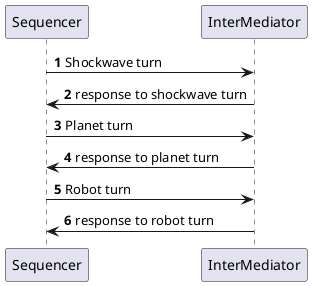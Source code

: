 @startuml
'https://plantuml.com/sequence-diagram

autonumber

participant Sequencer
participant InterMediator

Sequencer -> InterMediator: Shockwave turn
InterMediator -> Sequencer: response to shockwave turn

Sequencer -> InterMediator: Planet turn
InterMediator -> Sequencer: response to planet turn

Sequencer -> InterMediator: Robot turn
InterMediator -> Sequencer: response to robot turn

@enduml